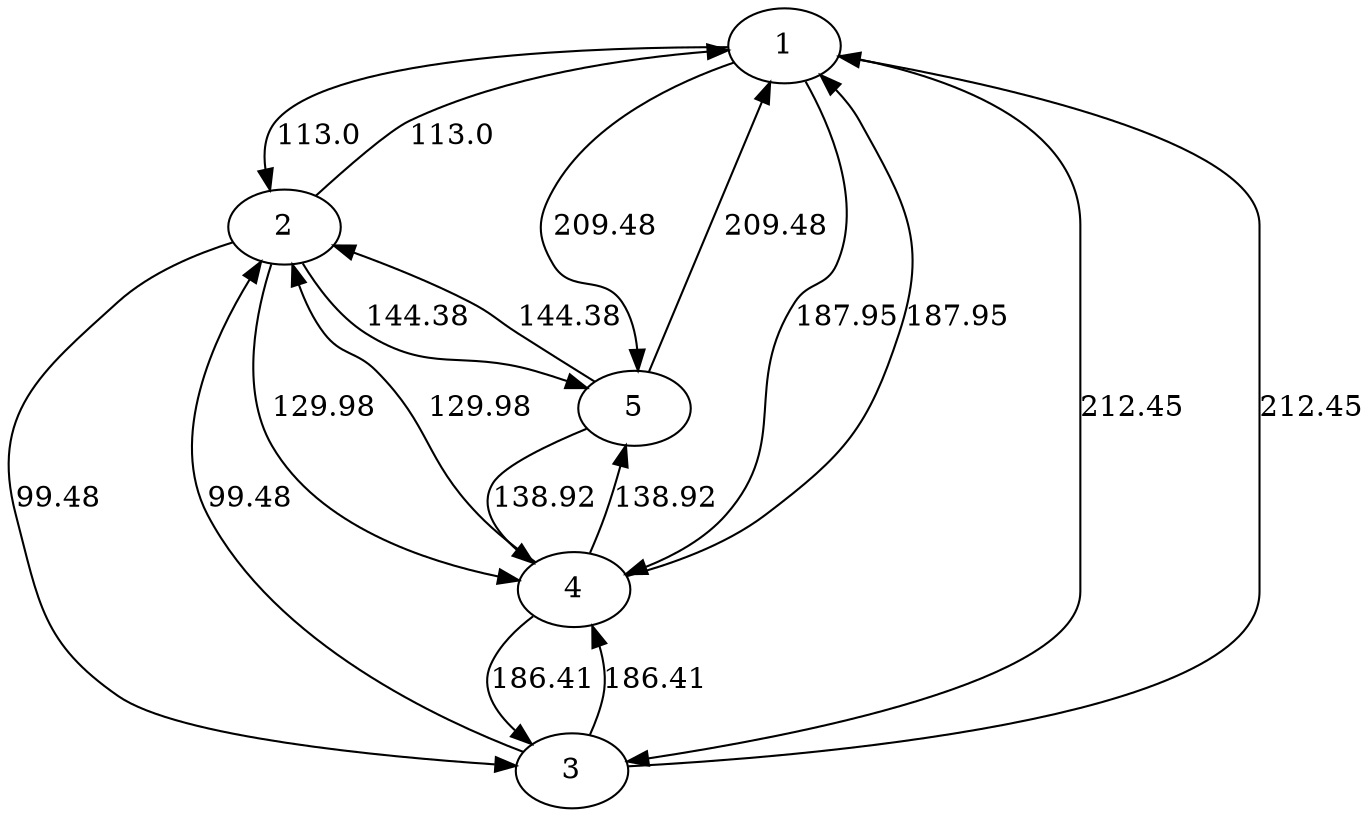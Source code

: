 digraph {
1 -> 2 [label="113.0"];
1 -> 3 [label="212.45"];
1 -> 4 [label="187.95"];
1 -> 5 [label="209.48"];
2 -> 1 [label="113.0"];
2 -> 3 [label="99.48"];
2 -> 4 [label="129.98"];
2 -> 5 [label="144.38"];
3 -> 1 [label="212.45"];
3 -> 2 [label="99.48"];
3 -> 4 [label="186.41"];
4 -> 1 [label="187.95"];
4 -> 2 [label="129.98"];
4 -> 3 [label="186.41"];
4 -> 5 [label="138.92"];
5 -> 1 [label="209.48"];
5 -> 2 [label="144.38"];
5 -> 4 [label="138.92"];
}

